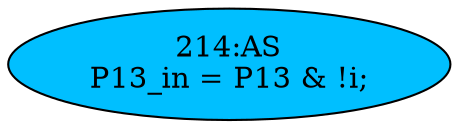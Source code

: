 strict digraph "" {
	node [label="\N"];
	"214:AS"	 [ast="<pyverilog.vparser.ast.Assign object at 0x7f14ceedf850>",
		def_var="['P13_in']",
		fillcolor=deepskyblue,
		label="214:AS
P13_in = P13 & !i;",
		statements="[]",
		style=filled,
		typ=Assign,
		use_var="['P13', 'i']"];
}
